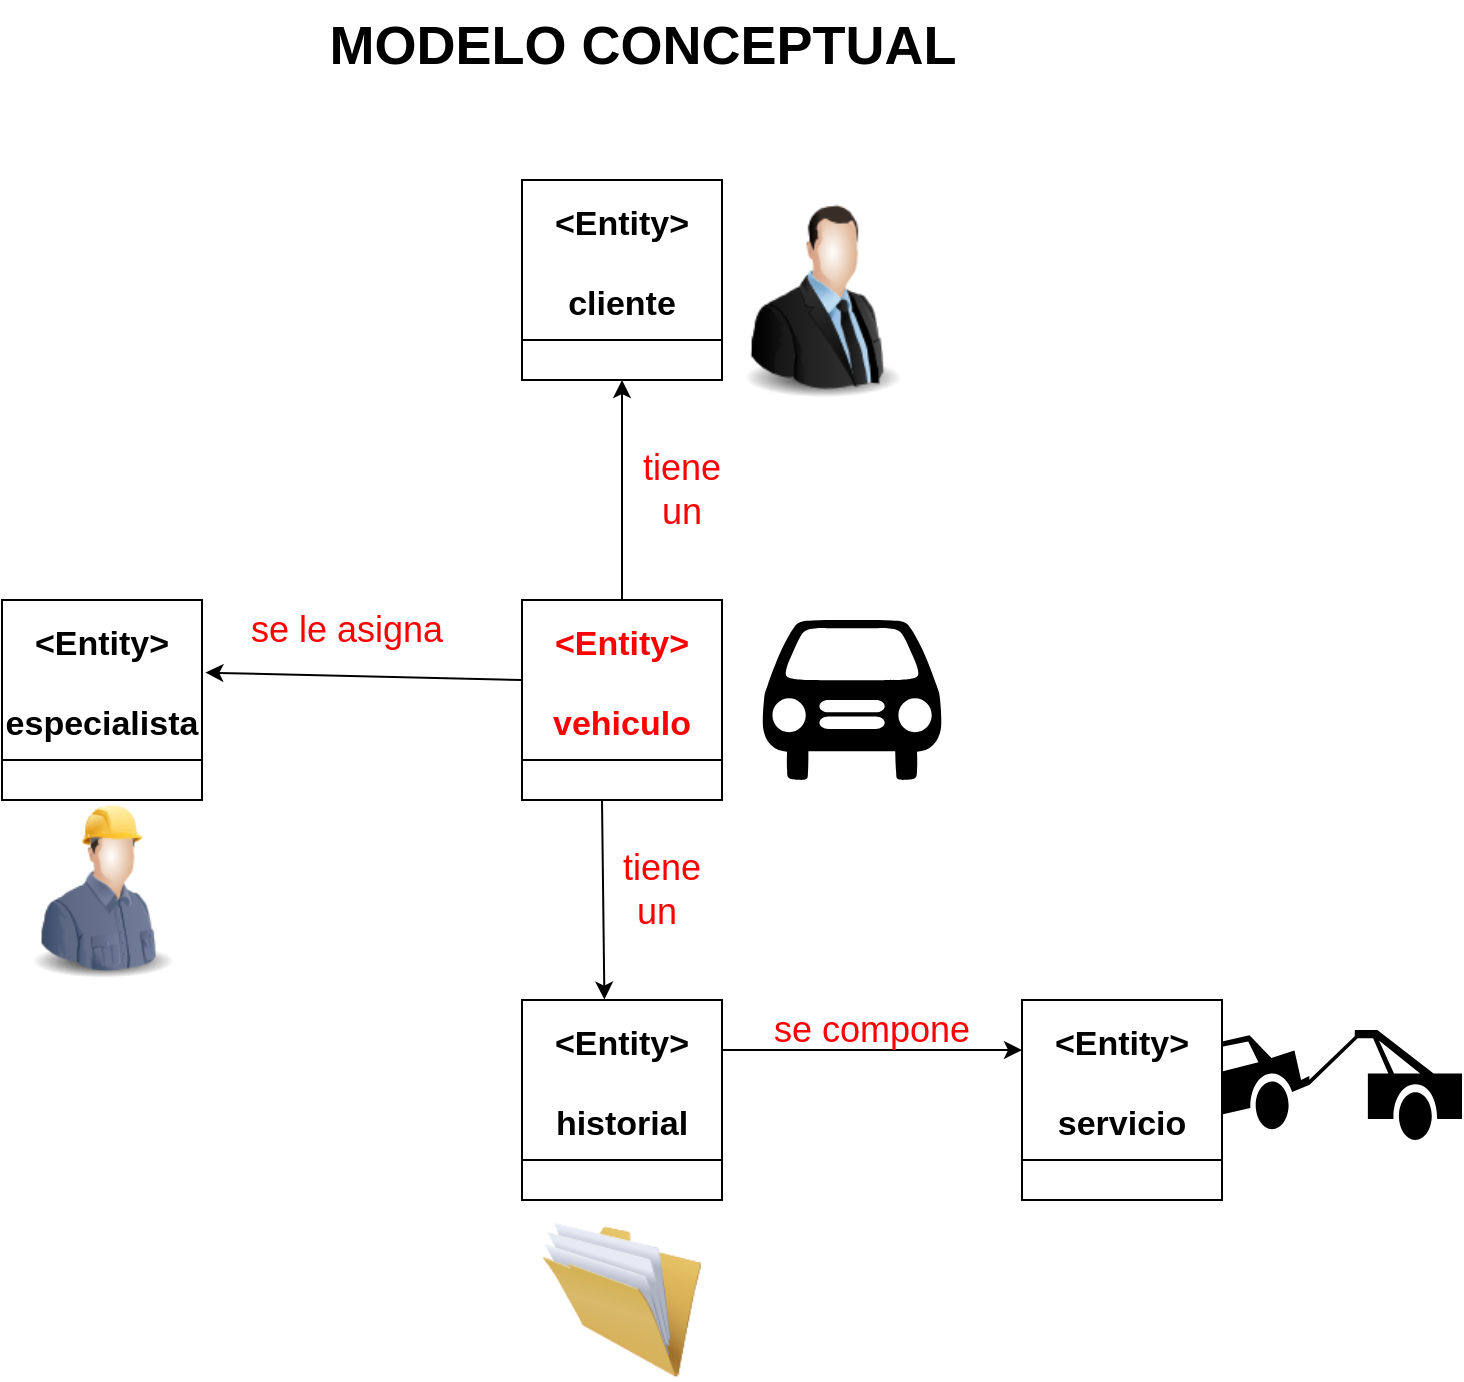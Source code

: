 <mxfile version="20.2.7" type="github">
  <diagram id="DfztHcjs3aSxvOM9F-QI" name="Página-1">
    <mxGraphModel dx="1157" dy="643" grid="1" gridSize="10" guides="1" tooltips="1" connect="1" arrows="1" fold="1" page="1" pageScale="1" pageWidth="827" pageHeight="1169" math="0" shadow="0">
      <root>
        <mxCell id="0" />
        <mxCell id="1" parent="0" />
        <object label="&lt;Entity&gt;&#xa;&#xa;vehiculo" sss="fdf" id="Vg6PW1GtZ7q1ZG2r7NDm-2">
          <mxCell style="swimlane;fontStyle=1;childLayout=stackLayout;horizontal=1;startSize=80;fillColor=#ffffff;horizontalStack=0;resizeParent=1;resizeParentMax=0;resizeLast=0;collapsible=0;marginBottom=0;swimlaneFillColor=#ffffff;fontSize=17;fontColor=#FF0000;" vertex="1" parent="1">
            <mxGeometry x="330" y="370" width="100" height="100" as="geometry" />
          </mxCell>
        </object>
        <object label="&lt;Entity&gt;&#xa;&#xa;cliente" sss="fdf" id="Vg6PW1GtZ7q1ZG2r7NDm-6">
          <mxCell style="swimlane;fontStyle=1;childLayout=stackLayout;horizontal=1;startSize=80;fillColor=#ffffff;horizontalStack=0;resizeParent=1;resizeParentMax=0;resizeLast=0;collapsible=0;marginBottom=0;swimlaneFillColor=#ffffff;fontSize=17;" vertex="1" parent="1">
            <mxGeometry x="330" y="160" width="100" height="100" as="geometry" />
          </mxCell>
        </object>
        <object label="&lt;Entity&gt;&#xa;&#xa;especialista" sss="fdf" id="Vg6PW1GtZ7q1ZG2r7NDm-7">
          <mxCell style="swimlane;fontStyle=1;childLayout=stackLayout;horizontal=1;startSize=80;fillColor=#ffffff;horizontalStack=0;resizeParent=1;resizeParentMax=0;resizeLast=0;collapsible=0;marginBottom=0;swimlaneFillColor=#ffffff;fontSize=17;" vertex="1" parent="1">
            <mxGeometry x="70" y="370" width="100" height="100" as="geometry" />
          </mxCell>
        </object>
        <object label="&lt;Entity&gt;&#xa;&#xa;historial" sss="fdf" id="Vg6PW1GtZ7q1ZG2r7NDm-8">
          <mxCell style="swimlane;fontStyle=1;childLayout=stackLayout;horizontal=1;startSize=80;fillColor=#ffffff;horizontalStack=0;resizeParent=1;resizeParentMax=0;resizeLast=0;collapsible=0;marginBottom=0;swimlaneFillColor=#ffffff;fontSize=17;" vertex="1" parent="1">
            <mxGeometry x="330" y="570" width="100" height="100" as="geometry" />
          </mxCell>
        </object>
        <object label="&lt;Entity&gt;&#xa;&#xa;servicio" sss="fdf" id="Vg6PW1GtZ7q1ZG2r7NDm-9">
          <mxCell style="swimlane;fontStyle=1;childLayout=stackLayout;horizontal=1;startSize=80;fillColor=#ffffff;horizontalStack=0;resizeParent=1;resizeParentMax=0;resizeLast=0;collapsible=0;marginBottom=0;swimlaneFillColor=#ffffff;fontSize=17;" vertex="1" parent="1">
            <mxGeometry x="580" y="570" width="100" height="100" as="geometry" />
          </mxCell>
        </object>
        <mxCell id="Vg6PW1GtZ7q1ZG2r7NDm-10" value="" style="shape=mxgraph.signs.transportation.car_1;html=1;pointerEvents=1;fillColor=#000000;strokeColor=none;verticalLabelPosition=bottom;verticalAlign=top;align=center;sketch=0;fontSize=16;" vertex="1" parent="1">
          <mxGeometry x="450" y="380" width="90" height="80" as="geometry" />
        </mxCell>
        <mxCell id="Vg6PW1GtZ7q1ZG2r7NDm-11" value="" style="shape=mxgraph.signs.transportation.tow_away;html=1;pointerEvents=1;fillColor=#000000;strokeColor=none;verticalLabelPosition=bottom;verticalAlign=top;align=center;sketch=0;fontSize=16;" vertex="1" parent="1">
          <mxGeometry x="680" y="585" width="120" height="55" as="geometry" />
        </mxCell>
        <mxCell id="Vg6PW1GtZ7q1ZG2r7NDm-13" value="" style="image;html=1;image=img/lib/clip_art/people/Suit_Man_128x128.png;fontSize=16;" vertex="1" parent="1">
          <mxGeometry x="430" y="170" width="100" height="100" as="geometry" />
        </mxCell>
        <mxCell id="Vg6PW1GtZ7q1ZG2r7NDm-14" value="" style="image;html=1;image=img/lib/clip_art/people/Construction_Worker_Man_128x128.png;fontSize=16;" vertex="1" parent="1">
          <mxGeometry x="70" y="470" width="100" height="90" as="geometry" />
        </mxCell>
        <mxCell id="Vg6PW1GtZ7q1ZG2r7NDm-15" value="" style="image;html=1;image=img/lib/clip_art/general/Full_Folder_128x128.png;fontSize=16;" vertex="1" parent="1">
          <mxGeometry x="340" y="680" width="80" height="80" as="geometry" />
        </mxCell>
        <mxCell id="Vg6PW1GtZ7q1ZG2r7NDm-16" value="" style="endArrow=classic;html=1;rounded=0;fontSize=16;entryX=0.5;entryY=1;entryDx=0;entryDy=0;" edge="1" parent="1" source="Vg6PW1GtZ7q1ZG2r7NDm-2" target="Vg6PW1GtZ7q1ZG2r7NDm-6">
          <mxGeometry width="50" height="50" relative="1" as="geometry">
            <mxPoint x="320" y="530" as="sourcePoint" />
            <mxPoint x="260" y="490" as="targetPoint" />
          </mxGeometry>
        </mxCell>
        <mxCell id="Vg6PW1GtZ7q1ZG2r7NDm-17" value="MODELO CONCEPTUAL" style="text;strokeColor=none;fillColor=none;html=1;fontSize=27;fontStyle=1;verticalAlign=middle;align=center;" vertex="1" parent="1">
          <mxGeometry x="210" y="70" width="360" height="45" as="geometry" />
        </mxCell>
        <mxCell id="Vg6PW1GtZ7q1ZG2r7NDm-18" value="" style="endArrow=classic;html=1;rounded=0;fontSize=27;fontColor=#FF0000;entryX=1.017;entryY=0.363;entryDx=0;entryDy=0;entryPerimeter=0;exitX=0;exitY=0.4;exitDx=0;exitDy=0;exitPerimeter=0;" edge="1" parent="1" source="Vg6PW1GtZ7q1ZG2r7NDm-2" target="Vg6PW1GtZ7q1ZG2r7NDm-7">
          <mxGeometry width="50" height="50" relative="1" as="geometry">
            <mxPoint x="300" y="406" as="sourcePoint" />
            <mxPoint x="370" y="310" as="targetPoint" />
          </mxGeometry>
        </mxCell>
        <mxCell id="Vg6PW1GtZ7q1ZG2r7NDm-19" value="" style="endArrow=classic;html=1;rounded=0;fontSize=27;fontColor=#FF0000;entryX=0.412;entryY=-0.002;entryDx=0;entryDy=0;entryPerimeter=0;" edge="1" parent="1" target="Vg6PW1GtZ7q1ZG2r7NDm-8">
          <mxGeometry width="50" height="50" relative="1" as="geometry">
            <mxPoint x="370" y="470" as="sourcePoint" />
            <mxPoint x="430" y="540" as="targetPoint" />
          </mxGeometry>
        </mxCell>
        <mxCell id="Vg6PW1GtZ7q1ZG2r7NDm-20" value="" style="endArrow=classic;html=1;rounded=0;fontSize=27;fontColor=#FF0000;entryX=0;entryY=0.25;entryDx=0;entryDy=0;exitX=1;exitY=0.25;exitDx=0;exitDy=0;" edge="1" parent="1" source="Vg6PW1GtZ7q1ZG2r7NDm-8" target="Vg6PW1GtZ7q1ZG2r7NDm-9">
          <mxGeometry width="50" height="50" relative="1" as="geometry">
            <mxPoint x="380" y="590" as="sourcePoint" />
            <mxPoint x="430" y="540" as="targetPoint" />
          </mxGeometry>
        </mxCell>
        <mxCell id="Vg6PW1GtZ7q1ZG2r7NDm-21" value="se compone" style="text;html=1;strokeColor=none;fillColor=none;align=center;verticalAlign=middle;whiteSpace=wrap;rounded=0;fontSize=18;fontColor=#FF0000;" vertex="1" parent="1">
          <mxGeometry x="450" y="570" width="110" height="30" as="geometry" />
        </mxCell>
        <mxCell id="Vg6PW1GtZ7q1ZG2r7NDm-22" value="tiene un&amp;nbsp;" style="text;html=1;strokeColor=none;fillColor=none;align=center;verticalAlign=middle;whiteSpace=wrap;rounded=0;fontSize=18;fontColor=#FF0000;" vertex="1" parent="1">
          <mxGeometry x="370" y="500" width="60" height="30" as="geometry" />
        </mxCell>
        <mxCell id="Vg6PW1GtZ7q1ZG2r7NDm-23" value="se le asigna&amp;nbsp;" style="text;html=1;strokeColor=none;fillColor=none;align=center;verticalAlign=middle;whiteSpace=wrap;rounded=0;fontSize=18;fontColor=#FF0000;" vertex="1" parent="1">
          <mxGeometry x="180" y="370" width="130" height="30" as="geometry" />
        </mxCell>
        <mxCell id="Vg6PW1GtZ7q1ZG2r7NDm-24" value="tiene un" style="text;html=1;strokeColor=none;fillColor=none;align=center;verticalAlign=middle;whiteSpace=wrap;rounded=0;fontSize=18;fontColor=#FF0000;" vertex="1" parent="1">
          <mxGeometry x="380" y="300" width="60" height="30" as="geometry" />
        </mxCell>
      </root>
    </mxGraphModel>
  </diagram>
</mxfile>
